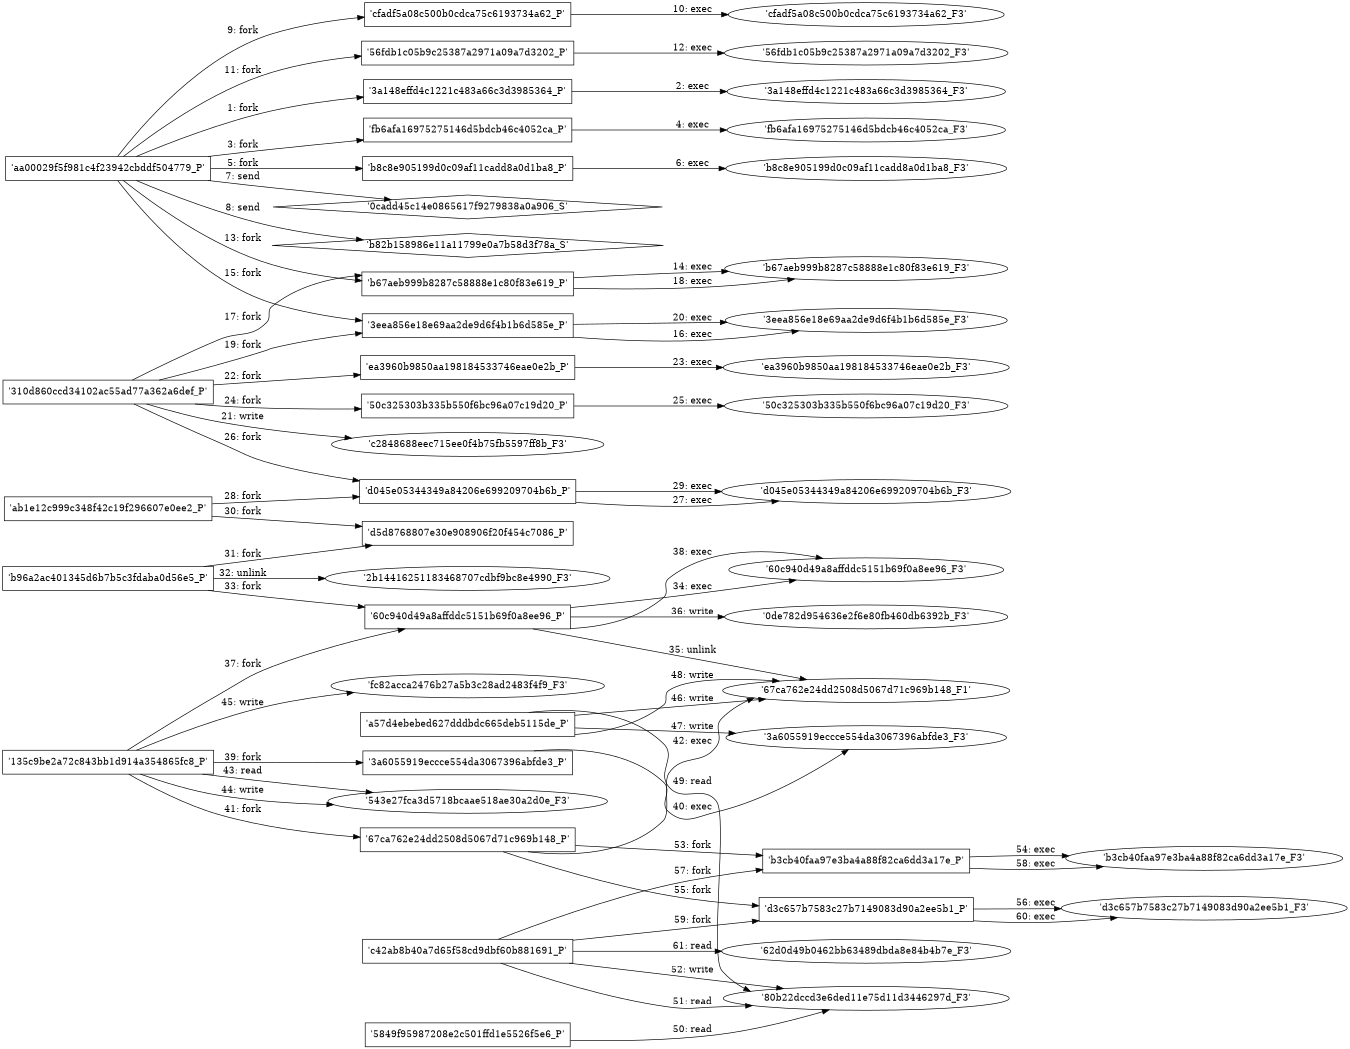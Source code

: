 digraph "D:\Learning\Paper\apt\基于CTI的攻击预警\Dataset\攻击图\ASGfromALLCTI\Threat Roundup for August 9 to August 16.dot" {
rankdir="LR"
size="9"
fixedsize="false"
splines="true"
nodesep=0.3
ranksep=0
fontsize=10
overlap="scalexy"
engine= "neato"
	"'aa00029f5f981c4f23942cbddf504779_P'" [node_type=Process shape=box]
	"'3a148effd4c1221c483a66c3d3985364_P'" [node_type=Process shape=box]
	"'aa00029f5f981c4f23942cbddf504779_P'" -> "'3a148effd4c1221c483a66c3d3985364_P'" [label="1: fork"]
	"'3a148effd4c1221c483a66c3d3985364_P'" [node_type=Process shape=box]
	"'3a148effd4c1221c483a66c3d3985364_F3'" [node_type=File shape=ellipse]
	"'3a148effd4c1221c483a66c3d3985364_P'" -> "'3a148effd4c1221c483a66c3d3985364_F3'" [label="2: exec"]
	"'aa00029f5f981c4f23942cbddf504779_P'" [node_type=Process shape=box]
	"'fb6afa16975275146d5bdcb46c4052ca_P'" [node_type=Process shape=box]
	"'aa00029f5f981c4f23942cbddf504779_P'" -> "'fb6afa16975275146d5bdcb46c4052ca_P'" [label="3: fork"]
	"'fb6afa16975275146d5bdcb46c4052ca_P'" [node_type=Process shape=box]
	"'fb6afa16975275146d5bdcb46c4052ca_F3'" [node_type=File shape=ellipse]
	"'fb6afa16975275146d5bdcb46c4052ca_P'" -> "'fb6afa16975275146d5bdcb46c4052ca_F3'" [label="4: exec"]
	"'aa00029f5f981c4f23942cbddf504779_P'" [node_type=Process shape=box]
	"'b8c8e905199d0c09af11cadd8a0d1ba8_P'" [node_type=Process shape=box]
	"'aa00029f5f981c4f23942cbddf504779_P'" -> "'b8c8e905199d0c09af11cadd8a0d1ba8_P'" [label="5: fork"]
	"'b8c8e905199d0c09af11cadd8a0d1ba8_P'" [node_type=Process shape=box]
	"'b8c8e905199d0c09af11cadd8a0d1ba8_F3'" [node_type=File shape=ellipse]
	"'b8c8e905199d0c09af11cadd8a0d1ba8_P'" -> "'b8c8e905199d0c09af11cadd8a0d1ba8_F3'" [label="6: exec"]
	"'0cadd45c14e0865617f9279838a0a906_S'" [node_type=Socket shape=diamond]
	"'aa00029f5f981c4f23942cbddf504779_P'" [node_type=Process shape=box]
	"'aa00029f5f981c4f23942cbddf504779_P'" -> "'0cadd45c14e0865617f9279838a0a906_S'" [label="7: send"]
	"'b82b158986e11a11799e0a7b58d3f78a_S'" [node_type=Socket shape=diamond]
	"'aa00029f5f981c4f23942cbddf504779_P'" [node_type=Process shape=box]
	"'aa00029f5f981c4f23942cbddf504779_P'" -> "'b82b158986e11a11799e0a7b58d3f78a_S'" [label="8: send"]
	"'aa00029f5f981c4f23942cbddf504779_P'" [node_type=Process shape=box]
	"'cfadf5a08c500b0cdca75c6193734a62_P'" [node_type=Process shape=box]
	"'aa00029f5f981c4f23942cbddf504779_P'" -> "'cfadf5a08c500b0cdca75c6193734a62_P'" [label="9: fork"]
	"'cfadf5a08c500b0cdca75c6193734a62_P'" [node_type=Process shape=box]
	"'cfadf5a08c500b0cdca75c6193734a62_F3'" [node_type=File shape=ellipse]
	"'cfadf5a08c500b0cdca75c6193734a62_P'" -> "'cfadf5a08c500b0cdca75c6193734a62_F3'" [label="10: exec"]
	"'aa00029f5f981c4f23942cbddf504779_P'" [node_type=Process shape=box]
	"'56fdb1c05b9c25387a2971a09a7d3202_P'" [node_type=Process shape=box]
	"'aa00029f5f981c4f23942cbddf504779_P'" -> "'56fdb1c05b9c25387a2971a09a7d3202_P'" [label="11: fork"]
	"'56fdb1c05b9c25387a2971a09a7d3202_P'" [node_type=Process shape=box]
	"'56fdb1c05b9c25387a2971a09a7d3202_F3'" [node_type=File shape=ellipse]
	"'56fdb1c05b9c25387a2971a09a7d3202_P'" -> "'56fdb1c05b9c25387a2971a09a7d3202_F3'" [label="12: exec"]
	"'aa00029f5f981c4f23942cbddf504779_P'" [node_type=Process shape=box]
	"'b67aeb999b8287c58888e1c80f83e619_P'" [node_type=Process shape=box]
	"'aa00029f5f981c4f23942cbddf504779_P'" -> "'b67aeb999b8287c58888e1c80f83e619_P'" [label="13: fork"]
	"'b67aeb999b8287c58888e1c80f83e619_P'" [node_type=Process shape=box]
	"'b67aeb999b8287c58888e1c80f83e619_F3'" [node_type=File shape=ellipse]
	"'b67aeb999b8287c58888e1c80f83e619_P'" -> "'b67aeb999b8287c58888e1c80f83e619_F3'" [label="14: exec"]
	"'aa00029f5f981c4f23942cbddf504779_P'" [node_type=Process shape=box]
	"'3eea856e18e69aa2de9d6f4b1b6d585e_P'" [node_type=Process shape=box]
	"'aa00029f5f981c4f23942cbddf504779_P'" -> "'3eea856e18e69aa2de9d6f4b1b6d585e_P'" [label="15: fork"]
	"'3eea856e18e69aa2de9d6f4b1b6d585e_P'" [node_type=Process shape=box]
	"'3eea856e18e69aa2de9d6f4b1b6d585e_F3'" [node_type=File shape=ellipse]
	"'3eea856e18e69aa2de9d6f4b1b6d585e_P'" -> "'3eea856e18e69aa2de9d6f4b1b6d585e_F3'" [label="16: exec"]
	"'310d860ccd34102ac55ad77a362a6def_P'" [node_type=Process shape=box]
	"'b67aeb999b8287c58888e1c80f83e619_P'" [node_type=Process shape=box]
	"'310d860ccd34102ac55ad77a362a6def_P'" -> "'b67aeb999b8287c58888e1c80f83e619_P'" [label="17: fork"]
	"'b67aeb999b8287c58888e1c80f83e619_P'" [node_type=Process shape=box]
	"'b67aeb999b8287c58888e1c80f83e619_F3'" [node_type=File shape=ellipse]
	"'b67aeb999b8287c58888e1c80f83e619_P'" -> "'b67aeb999b8287c58888e1c80f83e619_F3'" [label="18: exec"]
	"'310d860ccd34102ac55ad77a362a6def_P'" [node_type=Process shape=box]
	"'3eea856e18e69aa2de9d6f4b1b6d585e_P'" [node_type=Process shape=box]
	"'310d860ccd34102ac55ad77a362a6def_P'" -> "'3eea856e18e69aa2de9d6f4b1b6d585e_P'" [label="19: fork"]
	"'3eea856e18e69aa2de9d6f4b1b6d585e_P'" [node_type=Process shape=box]
	"'3eea856e18e69aa2de9d6f4b1b6d585e_F3'" [node_type=File shape=ellipse]
	"'3eea856e18e69aa2de9d6f4b1b6d585e_P'" -> "'3eea856e18e69aa2de9d6f4b1b6d585e_F3'" [label="20: exec"]
	"'c2848688eec715ee0f4b75fb5597ff8b_F3'" [node_type=file shape=ellipse]
	"'310d860ccd34102ac55ad77a362a6def_P'" [node_type=Process shape=box]
	"'310d860ccd34102ac55ad77a362a6def_P'" -> "'c2848688eec715ee0f4b75fb5597ff8b_F3'" [label="21: write"]
	"'310d860ccd34102ac55ad77a362a6def_P'" [node_type=Process shape=box]
	"'ea3960b9850aa198184533746eae0e2b_P'" [node_type=Process shape=box]
	"'310d860ccd34102ac55ad77a362a6def_P'" -> "'ea3960b9850aa198184533746eae0e2b_P'" [label="22: fork"]
	"'ea3960b9850aa198184533746eae0e2b_P'" [node_type=Process shape=box]
	"'ea3960b9850aa198184533746eae0e2b_F3'" [node_type=File shape=ellipse]
	"'ea3960b9850aa198184533746eae0e2b_P'" -> "'ea3960b9850aa198184533746eae0e2b_F3'" [label="23: exec"]
	"'310d860ccd34102ac55ad77a362a6def_P'" [node_type=Process shape=box]
	"'50c325303b335b550f6bc96a07c19d20_P'" [node_type=Process shape=box]
	"'310d860ccd34102ac55ad77a362a6def_P'" -> "'50c325303b335b550f6bc96a07c19d20_P'" [label="24: fork"]
	"'50c325303b335b550f6bc96a07c19d20_P'" [node_type=Process shape=box]
	"'50c325303b335b550f6bc96a07c19d20_F3'" [node_type=File shape=ellipse]
	"'50c325303b335b550f6bc96a07c19d20_P'" -> "'50c325303b335b550f6bc96a07c19d20_F3'" [label="25: exec"]
	"'310d860ccd34102ac55ad77a362a6def_P'" [node_type=Process shape=box]
	"'d045e05344349a84206e699209704b6b_P'" [node_type=Process shape=box]
	"'310d860ccd34102ac55ad77a362a6def_P'" -> "'d045e05344349a84206e699209704b6b_P'" [label="26: fork"]
	"'d045e05344349a84206e699209704b6b_P'" [node_type=Process shape=box]
	"'d045e05344349a84206e699209704b6b_F3'" [node_type=File shape=ellipse]
	"'d045e05344349a84206e699209704b6b_P'" -> "'d045e05344349a84206e699209704b6b_F3'" [label="27: exec"]
	"'ab1e12c999c348f42c19f296607e0ee2_P'" [node_type=Process shape=box]
	"'d045e05344349a84206e699209704b6b_P'" [node_type=Process shape=box]
	"'ab1e12c999c348f42c19f296607e0ee2_P'" -> "'d045e05344349a84206e699209704b6b_P'" [label="28: fork"]
	"'d045e05344349a84206e699209704b6b_P'" [node_type=Process shape=box]
	"'d045e05344349a84206e699209704b6b_F3'" [node_type=File shape=ellipse]
	"'d045e05344349a84206e699209704b6b_P'" -> "'d045e05344349a84206e699209704b6b_F3'" [label="29: exec"]
	"'ab1e12c999c348f42c19f296607e0ee2_P'" [node_type=Process shape=box]
	"'d5d8768807e30e908906f20f454c7086_P'" [node_type=Process shape=box]
	"'ab1e12c999c348f42c19f296607e0ee2_P'" -> "'d5d8768807e30e908906f20f454c7086_P'" [label="30: fork"]
	"'b96a2ac401345d6b7b5c3fdaba0d56e5_P'" [node_type=Process shape=box]
	"'d5d8768807e30e908906f20f454c7086_P'" [node_type=Process shape=box]
	"'b96a2ac401345d6b7b5c3fdaba0d56e5_P'" -> "'d5d8768807e30e908906f20f454c7086_P'" [label="31: fork"]
	"'2b14416251183468707cdbf9bc8e4990_F3'" [node_type=file shape=ellipse]
	"'b96a2ac401345d6b7b5c3fdaba0d56e5_P'" [node_type=Process shape=box]
	"'b96a2ac401345d6b7b5c3fdaba0d56e5_P'" -> "'2b14416251183468707cdbf9bc8e4990_F3'" [label="32: unlink"]
	"'b96a2ac401345d6b7b5c3fdaba0d56e5_P'" [node_type=Process shape=box]
	"'60c940d49a8affddc5151b69f0a8ee96_P'" [node_type=Process shape=box]
	"'b96a2ac401345d6b7b5c3fdaba0d56e5_P'" -> "'60c940d49a8affddc5151b69f0a8ee96_P'" [label="33: fork"]
	"'60c940d49a8affddc5151b69f0a8ee96_P'" [node_type=Process shape=box]
	"'60c940d49a8affddc5151b69f0a8ee96_F3'" [node_type=File shape=ellipse]
	"'60c940d49a8affddc5151b69f0a8ee96_P'" -> "'60c940d49a8affddc5151b69f0a8ee96_F3'" [label="34: exec"]
	"'67ca762e24dd2508d5067d71c969b148_F1'" [node_type=file shape=ellipse]
	"'60c940d49a8affddc5151b69f0a8ee96_P'" [node_type=Process shape=box]
	"'60c940d49a8affddc5151b69f0a8ee96_P'" -> "'67ca762e24dd2508d5067d71c969b148_F1'" [label="35: unlink"]
	"'0de782d954636e2f6e80fb460db6392b_F3'" [node_type=file shape=ellipse]
	"'60c940d49a8affddc5151b69f0a8ee96_P'" [node_type=Process shape=box]
	"'60c940d49a8affddc5151b69f0a8ee96_P'" -> "'0de782d954636e2f6e80fb460db6392b_F3'" [label="36: write"]
	"'135c9be2a72c843bb1d914a354865fc8_P'" [node_type=Process shape=box]
	"'60c940d49a8affddc5151b69f0a8ee96_P'" [node_type=Process shape=box]
	"'135c9be2a72c843bb1d914a354865fc8_P'" -> "'60c940d49a8affddc5151b69f0a8ee96_P'" [label="37: fork"]
	"'60c940d49a8affddc5151b69f0a8ee96_P'" [node_type=Process shape=box]
	"'60c940d49a8affddc5151b69f0a8ee96_F3'" [node_type=File shape=ellipse]
	"'60c940d49a8affddc5151b69f0a8ee96_P'" -> "'60c940d49a8affddc5151b69f0a8ee96_F3'" [label="38: exec"]
	"'135c9be2a72c843bb1d914a354865fc8_P'" [node_type=Process shape=box]
	"'3a6055919eccce554da3067396abfde3_P'" [node_type=Process shape=box]
	"'135c9be2a72c843bb1d914a354865fc8_P'" -> "'3a6055919eccce554da3067396abfde3_P'" [label="39: fork"]
	"'3a6055919eccce554da3067396abfde3_P'" [node_type=Process shape=box]
	"'3a6055919eccce554da3067396abfde3_F3'" [node_type=File shape=ellipse]
	"'3a6055919eccce554da3067396abfde3_P'" -> "'3a6055919eccce554da3067396abfde3_F3'" [label="40: exec"]
	"'135c9be2a72c843bb1d914a354865fc8_P'" [node_type=Process shape=box]
	"'67ca762e24dd2508d5067d71c969b148_P'" [node_type=Process shape=box]
	"'135c9be2a72c843bb1d914a354865fc8_P'" -> "'67ca762e24dd2508d5067d71c969b148_P'" [label="41: fork"]
	"'67ca762e24dd2508d5067d71c969b148_P'" [node_type=Process shape=box]
	"'67ca762e24dd2508d5067d71c969b148_F1'" [node_type=File shape=ellipse]
	"'67ca762e24dd2508d5067d71c969b148_P'" -> "'67ca762e24dd2508d5067d71c969b148_F1'" [label="42: exec"]
	"'543e27fca3d5718bcaae518ae30a2d0e_F3'" [node_type=file shape=ellipse]
	"'135c9be2a72c843bb1d914a354865fc8_P'" [node_type=Process shape=box]
	"'135c9be2a72c843bb1d914a354865fc8_P'" -> "'543e27fca3d5718bcaae518ae30a2d0e_F3'" [label="43: read"]
	"'543e27fca3d5718bcaae518ae30a2d0e_F3'" [node_type=file shape=ellipse]
	"'135c9be2a72c843bb1d914a354865fc8_P'" [node_type=Process shape=box]
	"'135c9be2a72c843bb1d914a354865fc8_P'" -> "'543e27fca3d5718bcaae518ae30a2d0e_F3'" [label="44: write"]
	"'fc82acca2476b27a5b3c28ad2483f4f9_F3'" [node_type=file shape=ellipse]
	"'135c9be2a72c843bb1d914a354865fc8_P'" [node_type=Process shape=box]
	"'135c9be2a72c843bb1d914a354865fc8_P'" -> "'fc82acca2476b27a5b3c28ad2483f4f9_F3'" [label="45: write"]
	"'67ca762e24dd2508d5067d71c969b148_F1'" [node_type=file shape=ellipse]
	"'a57d4ebebed627dddbdc665deb5115de_P'" [node_type=Process shape=box]
	"'a57d4ebebed627dddbdc665deb5115de_P'" -> "'67ca762e24dd2508d5067d71c969b148_F1'" [label="46: write"]
	"'3a6055919eccce554da3067396abfde3_F3'" [node_type=file shape=ellipse]
	"'a57d4ebebed627dddbdc665deb5115de_P'" [node_type=Process shape=box]
	"'a57d4ebebed627dddbdc665deb5115de_P'" -> "'3a6055919eccce554da3067396abfde3_F3'" [label="47: write"]
	"'67ca762e24dd2508d5067d71c969b148_F1'" [node_type=file shape=ellipse]
	"'a57d4ebebed627dddbdc665deb5115de_P'" [node_type=Process shape=box]
	"'a57d4ebebed627dddbdc665deb5115de_P'" -> "'67ca762e24dd2508d5067d71c969b148_F1'" [label="48: write"]
	"'80b22dccd3e6ded11e75d11d3446297d_F3'" [node_type=file shape=ellipse]
	"'a57d4ebebed627dddbdc665deb5115de_P'" [node_type=Process shape=box]
	"'a57d4ebebed627dddbdc665deb5115de_P'" -> "'80b22dccd3e6ded11e75d11d3446297d_F3'" [label="49: read"]
	"'80b22dccd3e6ded11e75d11d3446297d_F3'" [node_type=file shape=ellipse]
	"'5849f95987208e2c501ffd1e5526f5e6_P'" [node_type=Process shape=box]
	"'5849f95987208e2c501ffd1e5526f5e6_P'" -> "'80b22dccd3e6ded11e75d11d3446297d_F3'" [label="50: read"]
	"'80b22dccd3e6ded11e75d11d3446297d_F3'" [node_type=file shape=ellipse]
	"'c42ab8b40a7d65f58cd9dbf60b881691_P'" [node_type=Process shape=box]
	"'c42ab8b40a7d65f58cd9dbf60b881691_P'" -> "'80b22dccd3e6ded11e75d11d3446297d_F3'" [label="51: read"]
	"'80b22dccd3e6ded11e75d11d3446297d_F3'" [node_type=file shape=ellipse]
	"'c42ab8b40a7d65f58cd9dbf60b881691_P'" [node_type=Process shape=box]
	"'c42ab8b40a7d65f58cd9dbf60b881691_P'" -> "'80b22dccd3e6ded11e75d11d3446297d_F3'" [label="52: write"]
	"'67ca762e24dd2508d5067d71c969b148_P'" [node_type=Process shape=box]
	"'b3cb40faa97e3ba4a88f82ca6dd3a17e_P'" [node_type=Process shape=box]
	"'67ca762e24dd2508d5067d71c969b148_P'" -> "'b3cb40faa97e3ba4a88f82ca6dd3a17e_P'" [label="53: fork"]
	"'b3cb40faa97e3ba4a88f82ca6dd3a17e_P'" [node_type=Process shape=box]
	"'b3cb40faa97e3ba4a88f82ca6dd3a17e_F3'" [node_type=File shape=ellipse]
	"'b3cb40faa97e3ba4a88f82ca6dd3a17e_P'" -> "'b3cb40faa97e3ba4a88f82ca6dd3a17e_F3'" [label="54: exec"]
	"'67ca762e24dd2508d5067d71c969b148_P'" [node_type=Process shape=box]
	"'d3c657b7583c27b7149083d90a2ee5b1_P'" [node_type=Process shape=box]
	"'67ca762e24dd2508d5067d71c969b148_P'" -> "'d3c657b7583c27b7149083d90a2ee5b1_P'" [label="55: fork"]
	"'d3c657b7583c27b7149083d90a2ee5b1_P'" [node_type=Process shape=box]
	"'d3c657b7583c27b7149083d90a2ee5b1_F3'" [node_type=File shape=ellipse]
	"'d3c657b7583c27b7149083d90a2ee5b1_P'" -> "'d3c657b7583c27b7149083d90a2ee5b1_F3'" [label="56: exec"]
	"'c42ab8b40a7d65f58cd9dbf60b881691_P'" [node_type=Process shape=box]
	"'b3cb40faa97e3ba4a88f82ca6dd3a17e_P'" [node_type=Process shape=box]
	"'c42ab8b40a7d65f58cd9dbf60b881691_P'" -> "'b3cb40faa97e3ba4a88f82ca6dd3a17e_P'" [label="57: fork"]
	"'b3cb40faa97e3ba4a88f82ca6dd3a17e_P'" [node_type=Process shape=box]
	"'b3cb40faa97e3ba4a88f82ca6dd3a17e_F3'" [node_type=File shape=ellipse]
	"'b3cb40faa97e3ba4a88f82ca6dd3a17e_P'" -> "'b3cb40faa97e3ba4a88f82ca6dd3a17e_F3'" [label="58: exec"]
	"'c42ab8b40a7d65f58cd9dbf60b881691_P'" [node_type=Process shape=box]
	"'d3c657b7583c27b7149083d90a2ee5b1_P'" [node_type=Process shape=box]
	"'c42ab8b40a7d65f58cd9dbf60b881691_P'" -> "'d3c657b7583c27b7149083d90a2ee5b1_P'" [label="59: fork"]
	"'d3c657b7583c27b7149083d90a2ee5b1_P'" [node_type=Process shape=box]
	"'d3c657b7583c27b7149083d90a2ee5b1_F3'" [node_type=File shape=ellipse]
	"'d3c657b7583c27b7149083d90a2ee5b1_P'" -> "'d3c657b7583c27b7149083d90a2ee5b1_F3'" [label="60: exec"]
	"'62d0d49b0462bb63489dbda8e84b4b7e_F3'" [node_type=file shape=ellipse]
	"'c42ab8b40a7d65f58cd9dbf60b881691_P'" [node_type=Process shape=box]
	"'c42ab8b40a7d65f58cd9dbf60b881691_P'" -> "'62d0d49b0462bb63489dbda8e84b4b7e_F3'" [label="61: read"]
}
